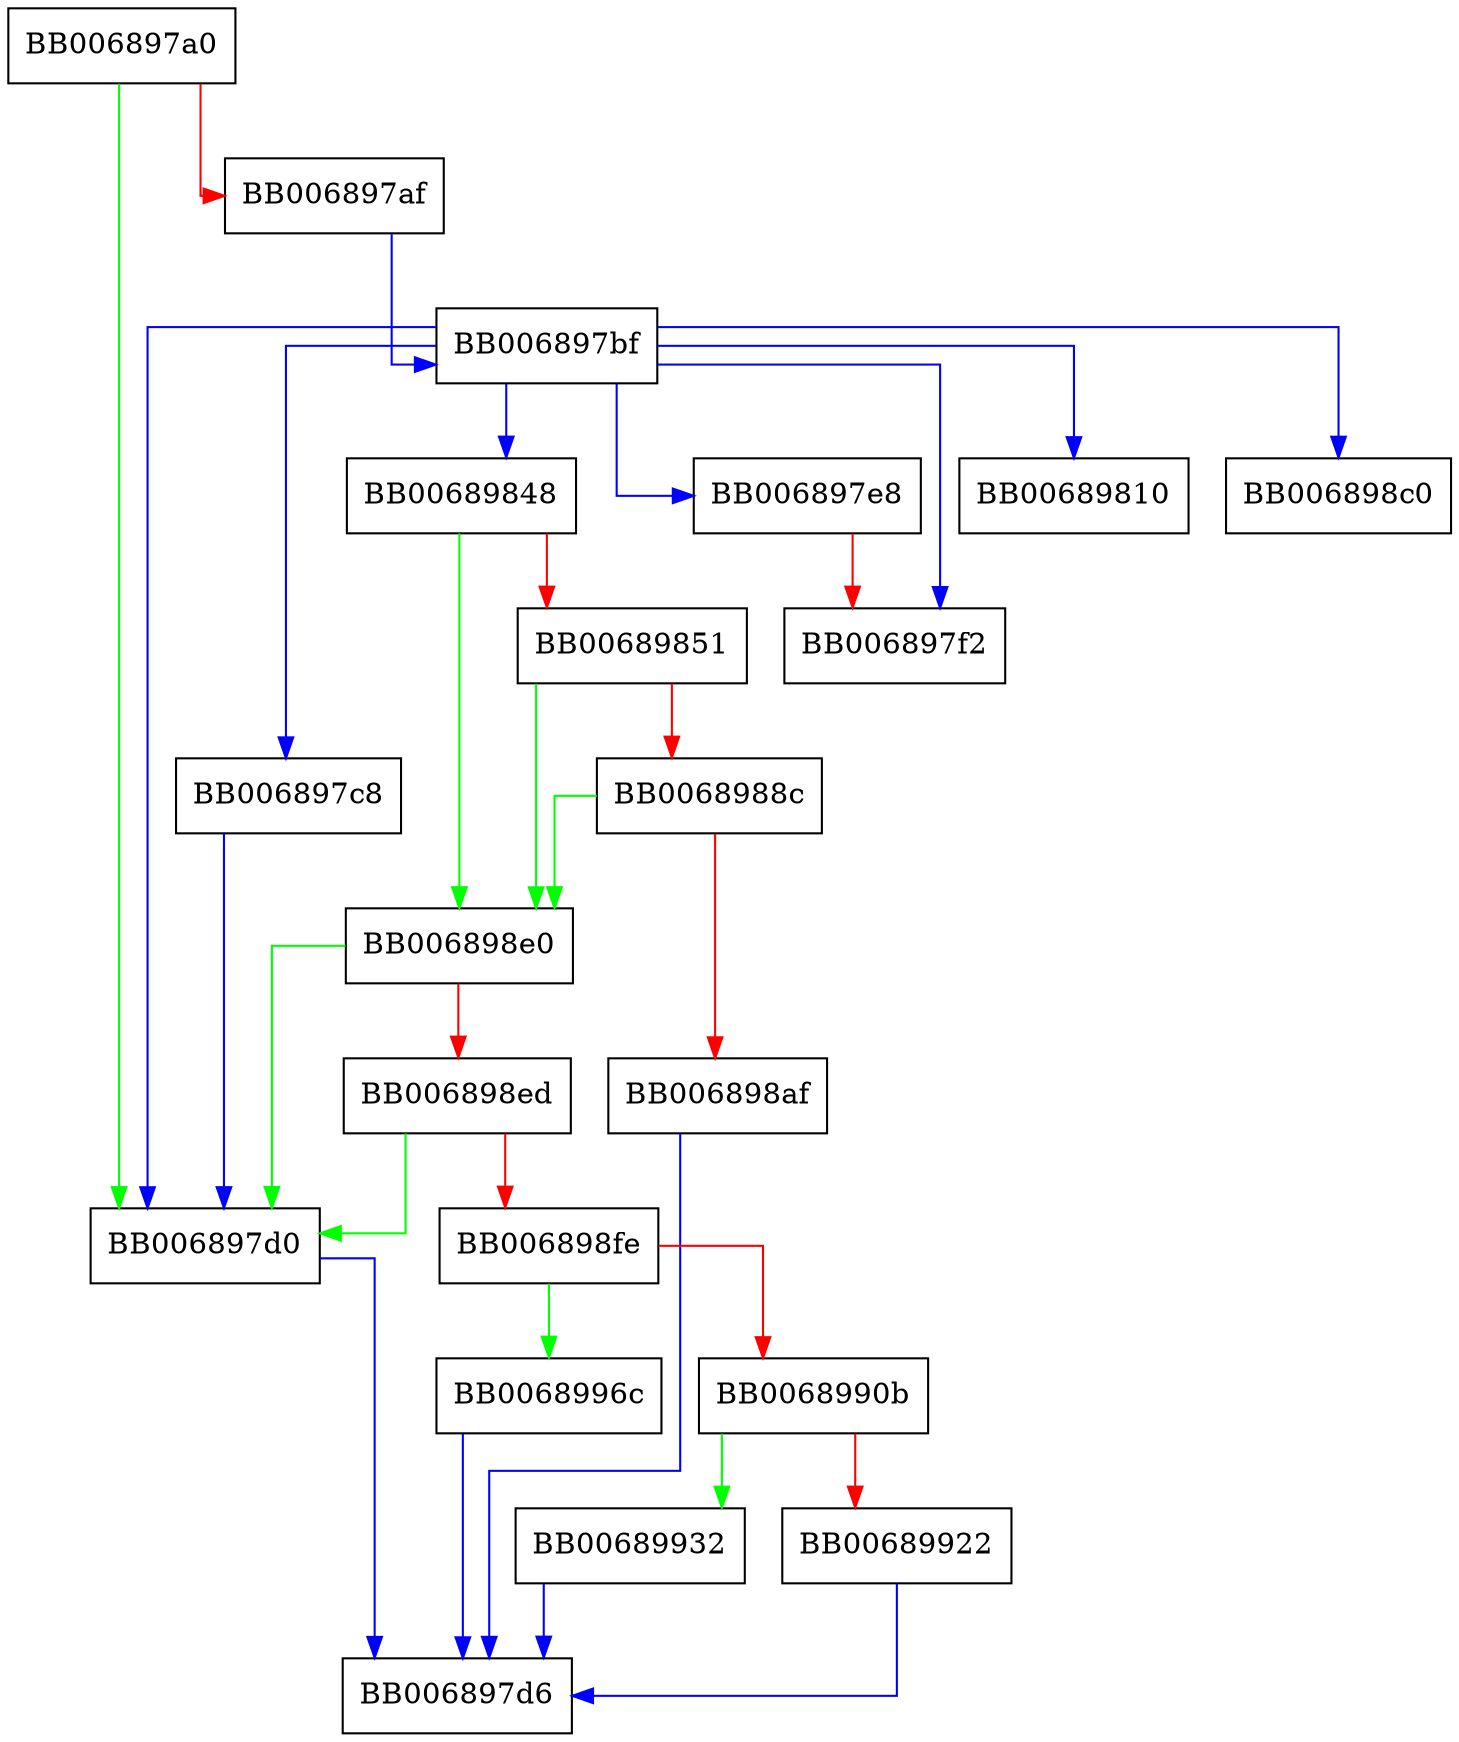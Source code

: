 digraph req_cb {
  node [shape="box"];
  graph [splines=ortho];
  BB006897a0 -> BB006897d0 [color="green"];
  BB006897a0 -> BB006897af [color="red"];
  BB006897af -> BB006897bf [color="blue"];
  BB006897bf -> BB006897d0 [color="blue"];
  BB006897bf -> BB006897f2 [color="blue"];
  BB006897bf -> BB00689810 [color="blue"];
  BB006897bf -> BB006897e8 [color="blue"];
  BB006897bf -> BB00689848 [color="blue"];
  BB006897bf -> BB006898c0 [color="blue"];
  BB006897bf -> BB006897c8 [color="blue"];
  BB006897c8 -> BB006897d0 [color="blue"];
  BB006897d0 -> BB006897d6 [color="blue"];
  BB006897e8 -> BB006897f2 [color="red"];
  BB00689848 -> BB006898e0 [color="green"];
  BB00689848 -> BB00689851 [color="red"];
  BB00689851 -> BB006898e0 [color="green"];
  BB00689851 -> BB0068988c [color="red"];
  BB0068988c -> BB006898e0 [color="green"];
  BB0068988c -> BB006898af [color="red"];
  BB006898af -> BB006897d6 [color="blue"];
  BB006898e0 -> BB006897d0 [color="green"];
  BB006898e0 -> BB006898ed [color="red"];
  BB006898ed -> BB006897d0 [color="green"];
  BB006898ed -> BB006898fe [color="red"];
  BB006898fe -> BB0068996c [color="green"];
  BB006898fe -> BB0068990b [color="red"];
  BB0068990b -> BB00689932 [color="green"];
  BB0068990b -> BB00689922 [color="red"];
  BB00689922 -> BB006897d6 [color="blue"];
  BB00689932 -> BB006897d6 [color="blue"];
  BB0068996c -> BB006897d6 [color="blue"];
}